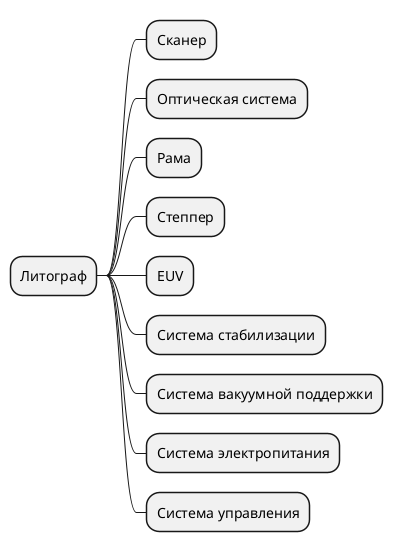 @startmindmap
* Литограф
** Сканер
** Оптическая система
** Рама
** Степпер
** EUV
** Система стабилизации
** Система вакуумной поддержки
** Система электропитания
** Система управления
@endmindmap
